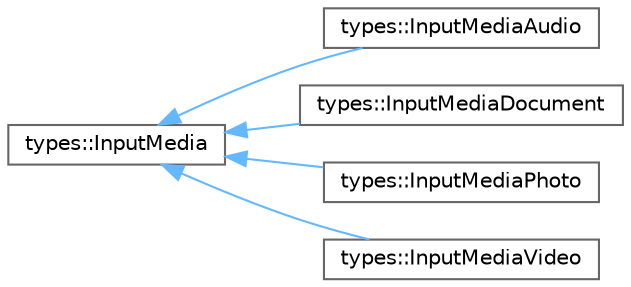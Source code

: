 digraph "Graphical Class Hierarchy"
{
 // LATEX_PDF_SIZE
  bgcolor="transparent";
  edge [fontname=Helvetica,fontsize=10,labelfontname=Helvetica,labelfontsize=10];
  node [fontname=Helvetica,fontsize=10,shape=box,height=0.2,width=0.4];
  rankdir="LR";
  Node0 [id="Node000000",label="types::InputMedia",height=0.2,width=0.4,color="grey40", fillcolor="white", style="filled",URL="$classtypes_1_1_input_media.html",tooltip="Class represents the content of a media message to be sent."];
  Node0 -> Node1 [id="edge5_Node000000_Node000001",dir="back",color="steelblue1",style="solid",tooltip=" "];
  Node1 [id="Node000001",label="types::InputMediaAudio",height=0.2,width=0.4,color="grey40", fillcolor="white", style="filled",URL="$classtypes_1_1_input_media_audio.html",tooltip="Class represents an audio to be sent."];
  Node0 -> Node2 [id="edge6_Node000000_Node000002",dir="back",color="steelblue1",style="solid",tooltip=" "];
  Node2 [id="Node000002",label="types::InputMediaDocument",height=0.2,width=0.4,color="grey40", fillcolor="white", style="filled",URL="$classtypes_1_1_input_media_document.html",tooltip="Class represents a document to be sent."];
  Node0 -> Node3 [id="edge7_Node000000_Node000003",dir="back",color="steelblue1",style="solid",tooltip=" "];
  Node3 [id="Node000003",label="types::InputMediaPhoto",height=0.2,width=0.4,color="grey40", fillcolor="white", style="filled",URL="$classtypes_1_1_input_media_photo.html",tooltip="Class represents a photo to be sent."];
  Node0 -> Node4 [id="edge8_Node000000_Node000004",dir="back",color="steelblue1",style="solid",tooltip=" "];
  Node4 [id="Node000004",label="types::InputMediaVideo",height=0.2,width=0.4,color="grey40", fillcolor="white", style="filled",URL="$classtypes_1_1_input_media_video.html",tooltip="Class represents a video to be sent."];
}
